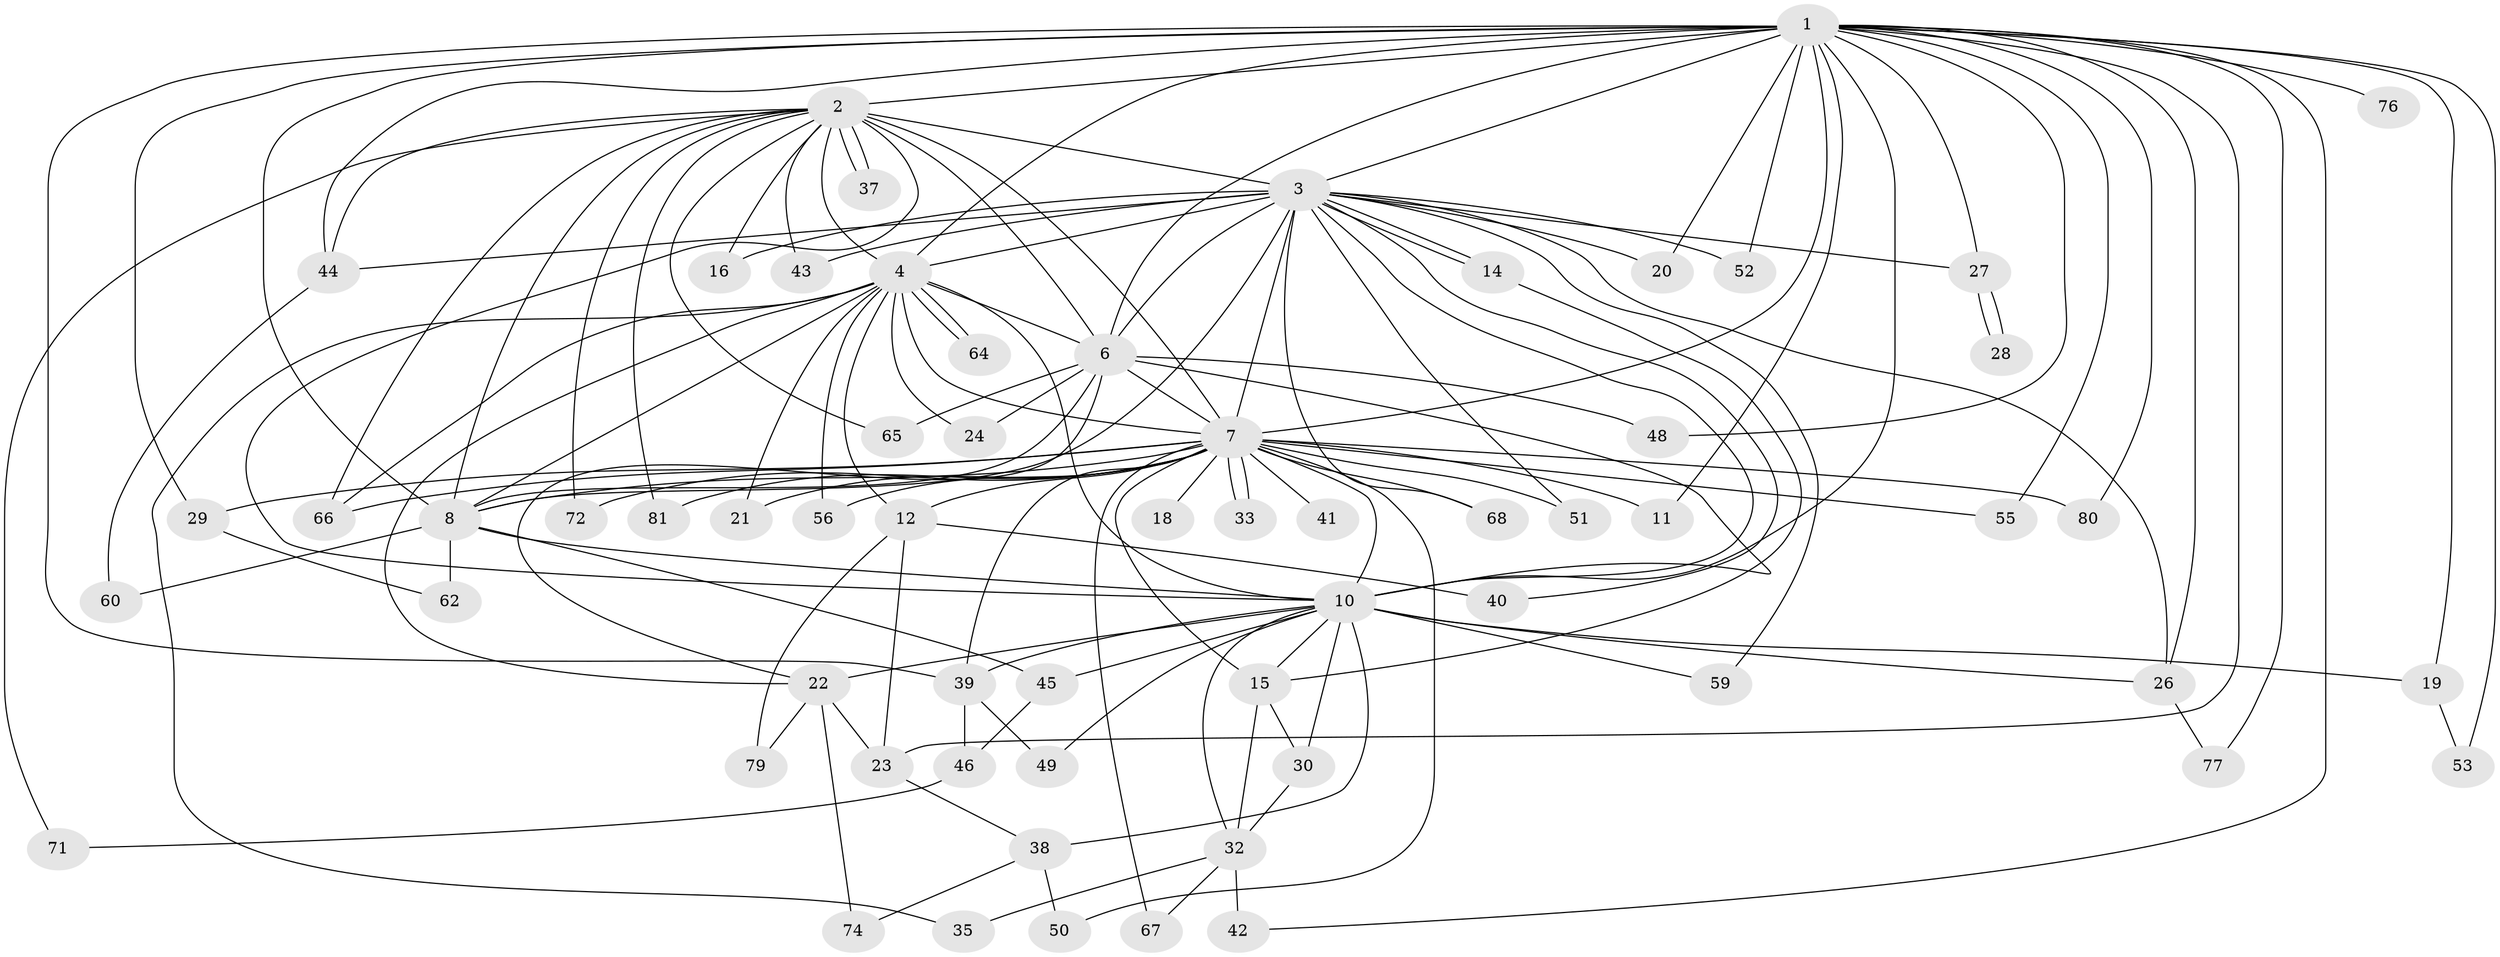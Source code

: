 // original degree distribution, {19: 0.024691358024691357, 20: 0.037037037037037035, 21: 0.012345679012345678, 17: 0.012345679012345678, 13: 0.012345679012345678, 23: 0.012345679012345678, 12: 0.012345679012345678, 2: 0.5679012345679012, 8: 0.012345679012345678, 6: 0.024691358024691357, 3: 0.14814814814814814, 4: 0.09876543209876543, 5: 0.024691358024691357}
// Generated by graph-tools (version 1.1) at 2025/11/02/27/25 16:11:01]
// undirected, 62 vertices, 141 edges
graph export_dot {
graph [start="1"]
  node [color=gray90,style=filled];
  1 [super="+5"];
  2 [super="+25"];
  3 [super="+13"];
  4 [super="+54"];
  6 [super="+31"];
  7 [super="+9"];
  8 [super="+57"];
  10 [super="+78"];
  11;
  12 [super="+36"];
  14;
  15 [super="+17"];
  16;
  18;
  19;
  20;
  21;
  22 [super="+70"];
  23 [super="+73"];
  24;
  26 [super="+34"];
  27;
  28;
  29;
  30;
  32 [super="+61"];
  33;
  35;
  37;
  38;
  39 [super="+58"];
  40 [super="+75"];
  41;
  42;
  43 [super="+63"];
  44 [super="+47"];
  45;
  46;
  48;
  49;
  50;
  51;
  52;
  53;
  55;
  56;
  59;
  60;
  62;
  64;
  65;
  66 [super="+69"];
  67;
  68;
  71;
  72;
  74;
  76;
  77;
  79;
  80;
  81;
  1 -- 2 [weight=2];
  1 -- 3 [weight=2];
  1 -- 4 [weight=2];
  1 -- 6 [weight=2];
  1 -- 7 [weight=4];
  1 -- 8 [weight=2];
  1 -- 10 [weight=2];
  1 -- 20;
  1 -- 26;
  1 -- 27;
  1 -- 29;
  1 -- 42;
  1 -- 52;
  1 -- 53;
  1 -- 55;
  1 -- 76 [weight=2];
  1 -- 80;
  1 -- 11;
  1 -- 77;
  1 -- 19;
  1 -- 23;
  1 -- 39;
  1 -- 44;
  1 -- 48;
  2 -- 3 [weight=3];
  2 -- 4;
  2 -- 6;
  2 -- 7 [weight=2];
  2 -- 8;
  2 -- 10;
  2 -- 16;
  2 -- 37;
  2 -- 37;
  2 -- 43 [weight=2];
  2 -- 44;
  2 -- 71;
  2 -- 72;
  2 -- 81;
  2 -- 65;
  2 -- 66;
  3 -- 4 [weight=2];
  3 -- 6;
  3 -- 7 [weight=2];
  3 -- 8;
  3 -- 10;
  3 -- 14;
  3 -- 14;
  3 -- 20;
  3 -- 27;
  3 -- 43;
  3 -- 52;
  3 -- 59;
  3 -- 68;
  3 -- 26;
  3 -- 44;
  3 -- 16;
  3 -- 51;
  3 -- 40;
  4 -- 6;
  4 -- 7 [weight=2];
  4 -- 8 [weight=2];
  4 -- 10;
  4 -- 12;
  4 -- 21;
  4 -- 22;
  4 -- 24;
  4 -- 35;
  4 -- 56;
  4 -- 64;
  4 -- 64;
  4 -- 66;
  6 -- 7 [weight=3];
  6 -- 8;
  6 -- 10;
  6 -- 24;
  6 -- 48;
  6 -- 22;
  6 -- 65;
  7 -- 8 [weight=2];
  7 -- 10 [weight=2];
  7 -- 12;
  7 -- 33;
  7 -- 33;
  7 -- 41 [weight=2];
  7 -- 50;
  7 -- 55;
  7 -- 66;
  7 -- 67;
  7 -- 68;
  7 -- 72;
  7 -- 80;
  7 -- 11;
  7 -- 15 [weight=2];
  7 -- 81;
  7 -- 18;
  7 -- 21;
  7 -- 29;
  7 -- 51;
  7 -- 56;
  7 -- 39;
  8 -- 10;
  8 -- 45;
  8 -- 62;
  8 -- 60;
  10 -- 19;
  10 -- 22;
  10 -- 26;
  10 -- 30;
  10 -- 32;
  10 -- 38;
  10 -- 39;
  10 -- 45;
  10 -- 49;
  10 -- 59;
  10 -- 15;
  12 -- 23;
  12 -- 40 [weight=2];
  12 -- 79;
  14 -- 15;
  15 -- 30;
  15 -- 32;
  19 -- 53;
  22 -- 74;
  22 -- 79;
  22 -- 23;
  23 -- 38;
  26 -- 77;
  27 -- 28;
  27 -- 28;
  29 -- 62;
  30 -- 32;
  32 -- 35;
  32 -- 42;
  32 -- 67;
  38 -- 50;
  38 -- 74;
  39 -- 46;
  39 -- 49;
  44 -- 60;
  45 -- 46;
  46 -- 71;
}
